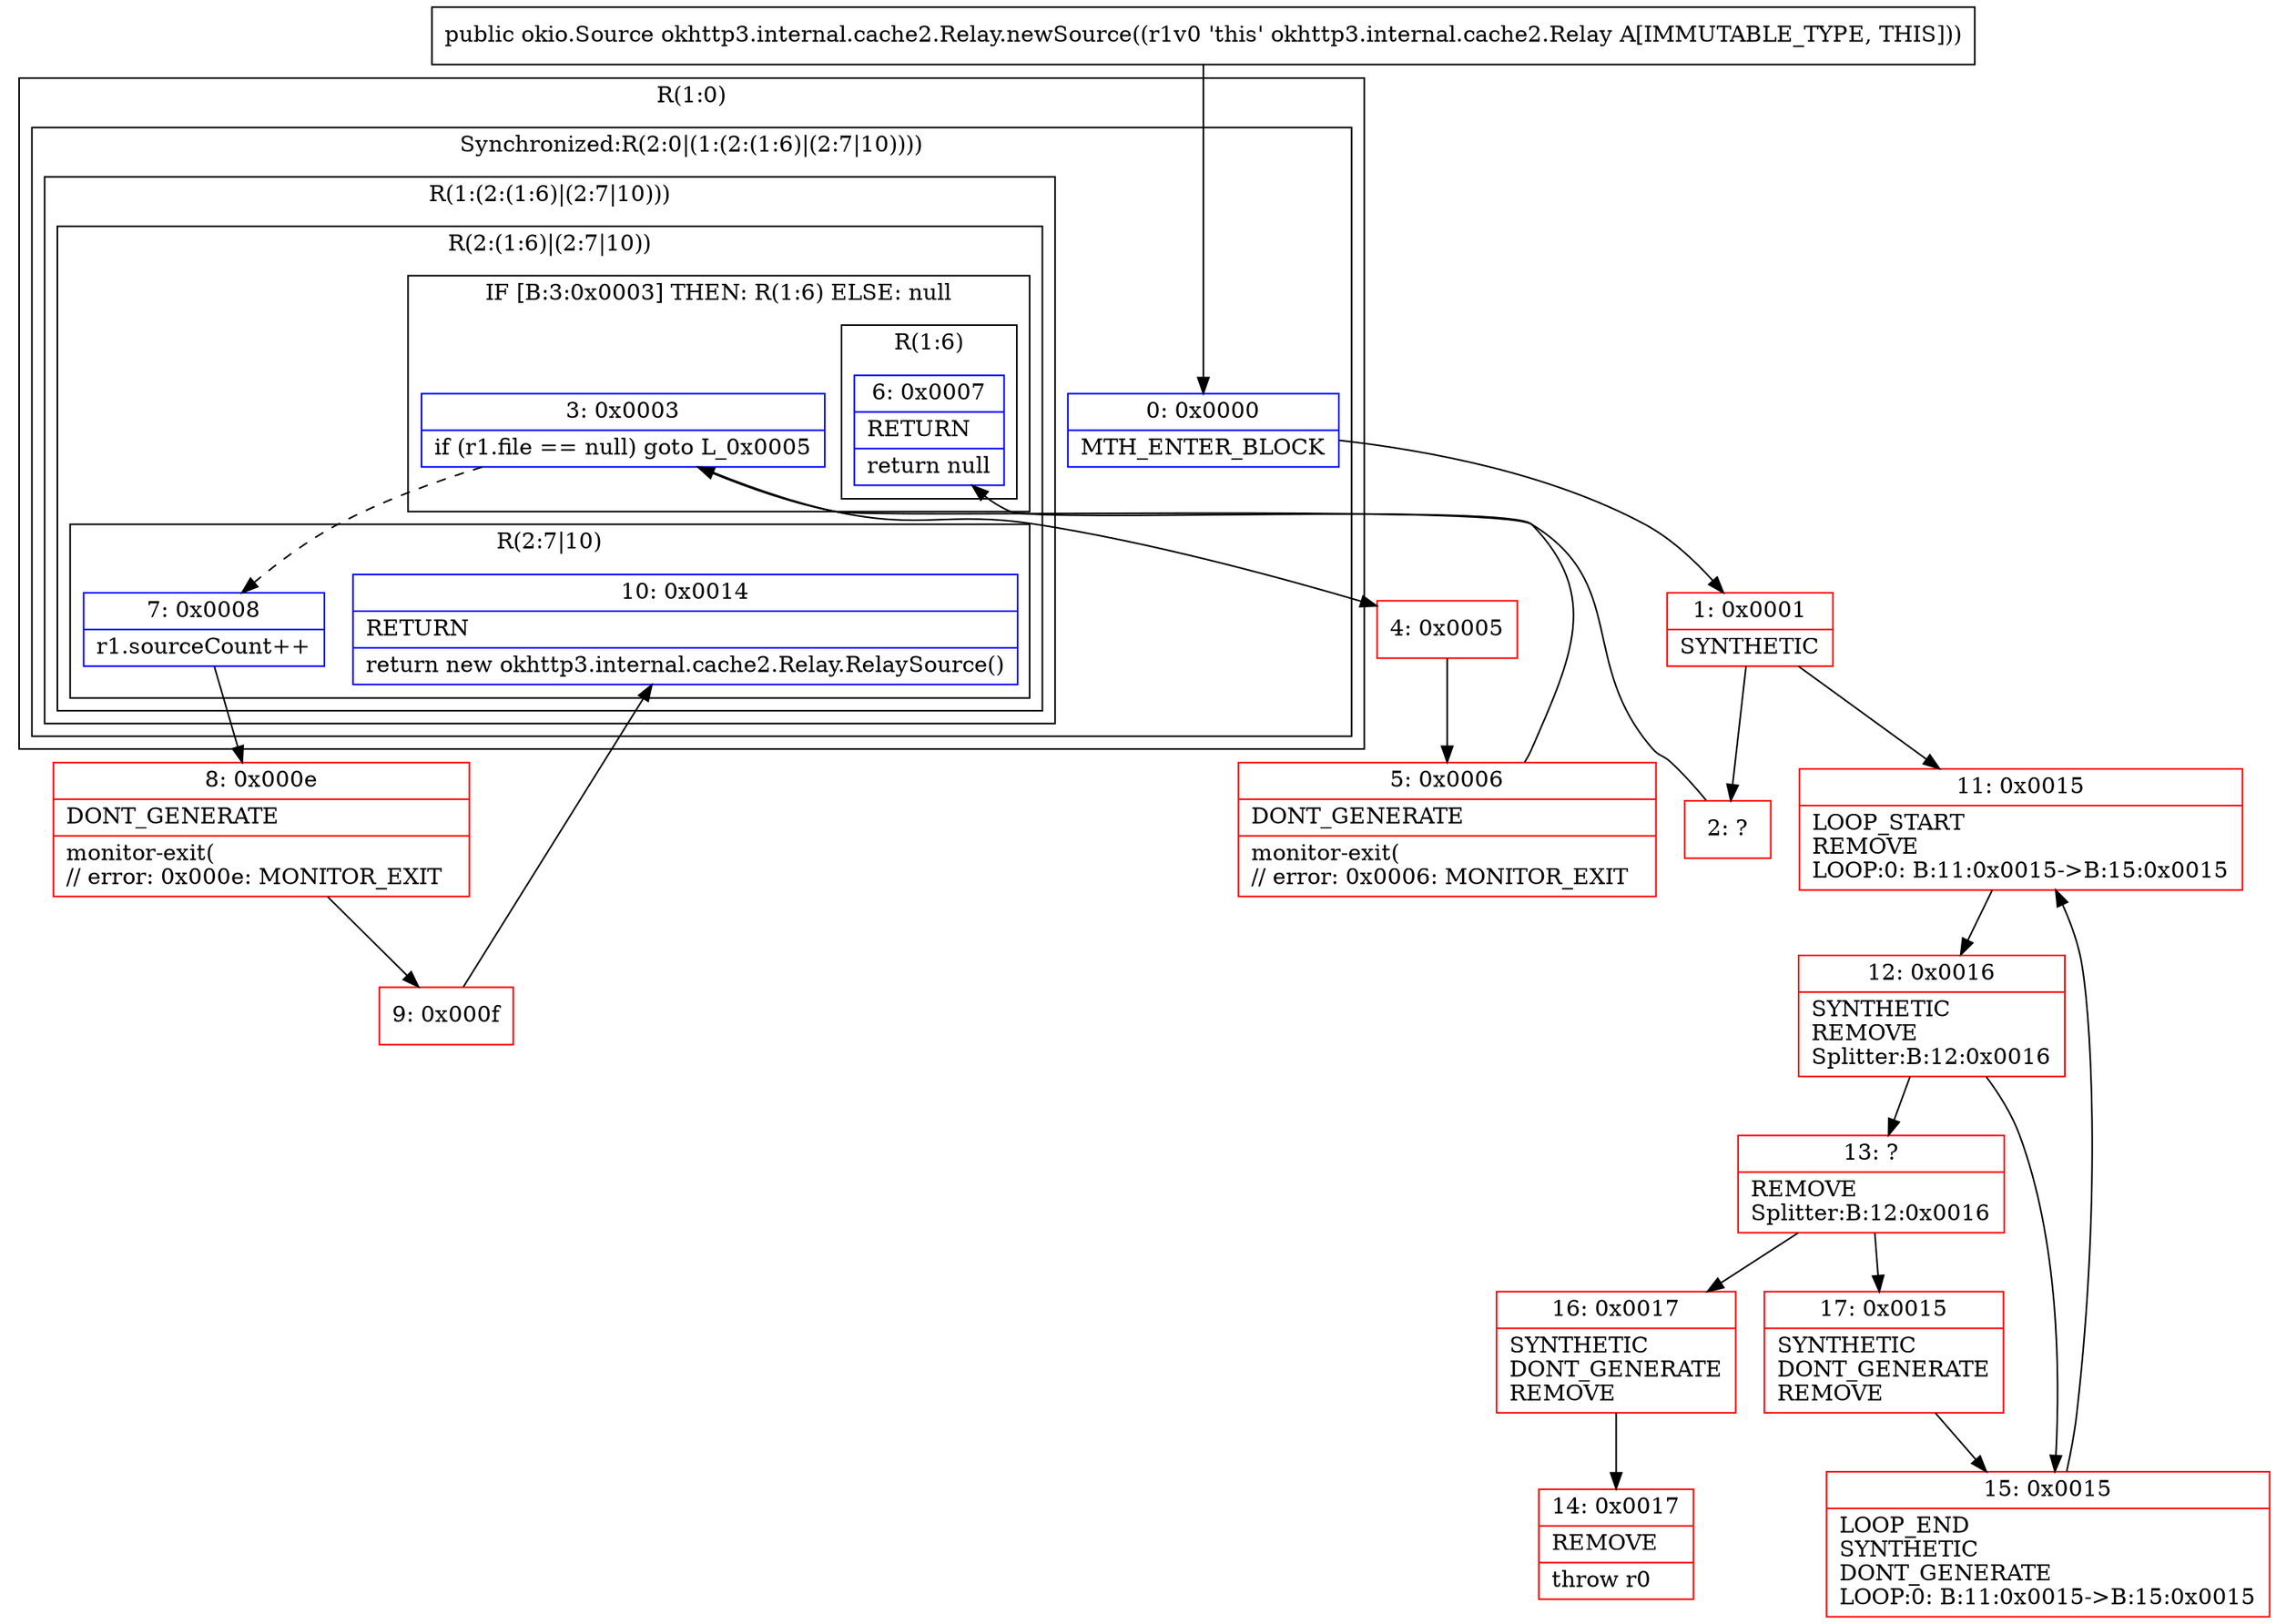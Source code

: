digraph "CFG forokhttp3.internal.cache2.Relay.newSource()Lokio\/Source;" {
subgraph cluster_Region_409985153 {
label = "R(1:0)";
node [shape=record,color=blue];
subgraph cluster_SynchronizedRegion_1955396086 {
label = "Synchronized:R(2:0|(1:(2:(1:6)|(2:7|10))))";
node [shape=record,color=blue];
Node_0 [shape=record,label="{0\:\ 0x0000|MTH_ENTER_BLOCK\l}"];
subgraph cluster_Region_1948120889 {
label = "R(1:(2:(1:6)|(2:7|10)))";
node [shape=record,color=blue];
subgraph cluster_Region_1232916757 {
label = "R(2:(1:6)|(2:7|10))";
node [shape=record,color=blue];
subgraph cluster_IfRegion_787503955 {
label = "IF [B:3:0x0003] THEN: R(1:6) ELSE: null";
node [shape=record,color=blue];
Node_3 [shape=record,label="{3\:\ 0x0003|if (r1.file == null) goto L_0x0005\l}"];
subgraph cluster_Region_1025524786 {
label = "R(1:6)";
node [shape=record,color=blue];
Node_6 [shape=record,label="{6\:\ 0x0007|RETURN\l|return null\l}"];
}
}
subgraph cluster_Region_648009872 {
label = "R(2:7|10)";
node [shape=record,color=blue];
Node_7 [shape=record,label="{7\:\ 0x0008|r1.sourceCount++\l}"];
Node_10 [shape=record,label="{10\:\ 0x0014|RETURN\l|return new okhttp3.internal.cache2.Relay.RelaySource()\l}"];
}
}
}
}
}
Node_1 [shape=record,color=red,label="{1\:\ 0x0001|SYNTHETIC\l}"];
Node_2 [shape=record,color=red,label="{2\:\ ?}"];
Node_4 [shape=record,color=red,label="{4\:\ 0x0005}"];
Node_5 [shape=record,color=red,label="{5\:\ 0x0006|DONT_GENERATE\l|monitor\-exit(\l\/\/ error: 0x0006: MONITOR_EXIT  \l}"];
Node_8 [shape=record,color=red,label="{8\:\ 0x000e|DONT_GENERATE\l|monitor\-exit(\l\/\/ error: 0x000e: MONITOR_EXIT  \l}"];
Node_9 [shape=record,color=red,label="{9\:\ 0x000f}"];
Node_11 [shape=record,color=red,label="{11\:\ 0x0015|LOOP_START\lREMOVE\lLOOP:0: B:11:0x0015\-\>B:15:0x0015\l}"];
Node_12 [shape=record,color=red,label="{12\:\ 0x0016|SYNTHETIC\lREMOVE\lSplitter:B:12:0x0016\l}"];
Node_13 [shape=record,color=red,label="{13\:\ ?|REMOVE\lSplitter:B:12:0x0016\l}"];
Node_14 [shape=record,color=red,label="{14\:\ 0x0017|REMOVE\l|throw r0\l}"];
Node_15 [shape=record,color=red,label="{15\:\ 0x0015|LOOP_END\lSYNTHETIC\lDONT_GENERATE\lLOOP:0: B:11:0x0015\-\>B:15:0x0015\l}"];
Node_16 [shape=record,color=red,label="{16\:\ 0x0017|SYNTHETIC\lDONT_GENERATE\lREMOVE\l}"];
Node_17 [shape=record,color=red,label="{17\:\ 0x0015|SYNTHETIC\lDONT_GENERATE\lREMOVE\l}"];
MethodNode[shape=record,label="{public okio.Source okhttp3.internal.cache2.Relay.newSource((r1v0 'this' okhttp3.internal.cache2.Relay A[IMMUTABLE_TYPE, THIS])) }"];
MethodNode -> Node_0;
Node_0 -> Node_1;
Node_3 -> Node_4;
Node_3 -> Node_7[style=dashed];
Node_7 -> Node_8;
Node_1 -> Node_2;
Node_1 -> Node_11;
Node_2 -> Node_3;
Node_4 -> Node_5;
Node_5 -> Node_6;
Node_8 -> Node_9;
Node_9 -> Node_10;
Node_11 -> Node_12;
Node_12 -> Node_13;
Node_12 -> Node_15;
Node_13 -> Node_16;
Node_13 -> Node_17;
Node_15 -> Node_11;
Node_16 -> Node_14;
Node_17 -> Node_15;
}

